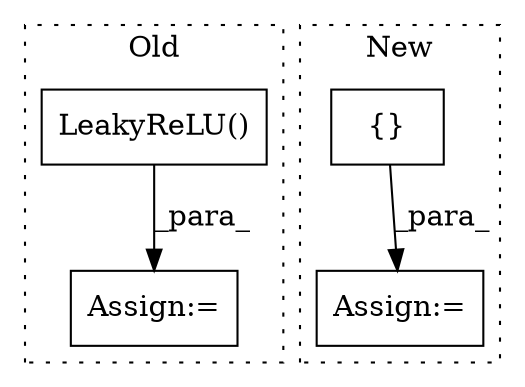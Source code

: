 digraph G {
subgraph cluster0 {
1 [label="LeakyReLU()" a="75" s="233,249" l="13,1" shape="box"];
4 [label="Assign:=" a="68" s="169" l="3" shape="box"];
label = "Old";
style="dotted";
}
subgraph cluster1 {
2 [label="{}" a="59" s="150,150" l="2,1" shape="box"];
3 [label="Assign:=" a="68" s="147" l="3" shape="box"];
label = "New";
style="dotted";
}
1 -> 4 [label="_para_"];
2 -> 3 [label="_para_"];
}
